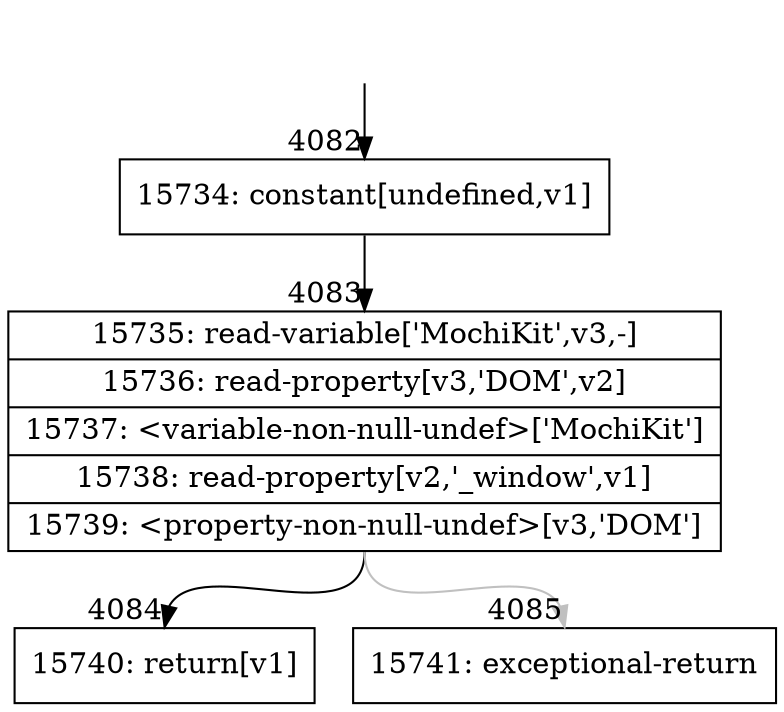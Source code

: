 digraph {
rankdir="TD"
BB_entry313[shape=none,label=""];
BB_entry313 -> BB4082 [tailport=s, headport=n, headlabel="    4082"]
BB4082 [shape=record label="{15734: constant[undefined,v1]}" ] 
BB4082 -> BB4083 [tailport=s, headport=n, headlabel="      4083"]
BB4083 [shape=record label="{15735: read-variable['MochiKit',v3,-]|15736: read-property[v3,'DOM',v2]|15737: \<variable-non-null-undef\>['MochiKit']|15738: read-property[v2,'_window',v1]|15739: \<property-non-null-undef\>[v3,'DOM']}" ] 
BB4083 -> BB4084 [tailport=s, headport=n, headlabel="      4084"]
BB4083 -> BB4085 [tailport=s, headport=n, color=gray, headlabel="      4085"]
BB4084 [shape=record label="{15740: return[v1]}" ] 
BB4085 [shape=record label="{15741: exceptional-return}" ] 
//#$~ 2752
}
